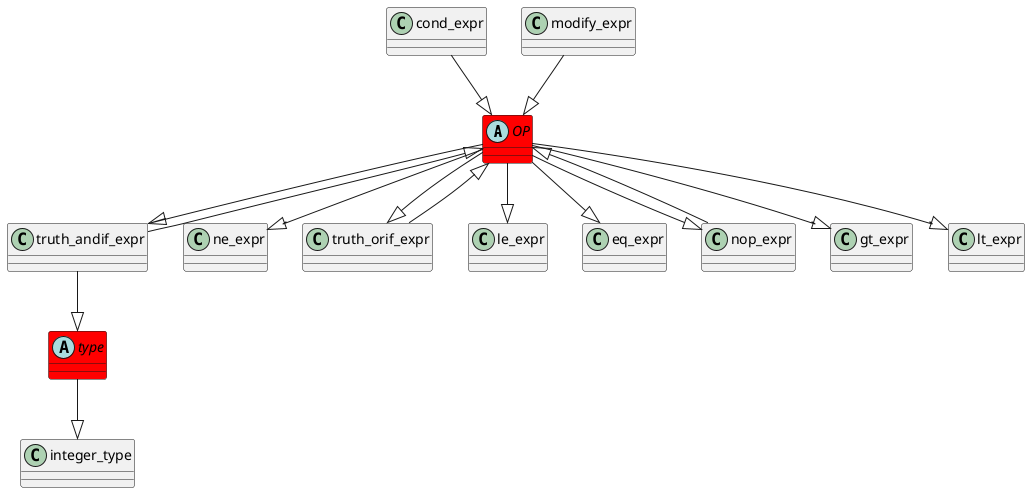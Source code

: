 @startuml
abstract class	OP	 #red	
OP	 --|> 	truth_andif_expr	
cond_expr	 --|> 	OP	
abstract class	type	 #red	
type	 --|> 	integer_type	
truth_andif_expr	 --|> 	type	
OP	 --|> 	ne_expr	
truth_andif_expr	 --|> 	OP	
OP	 --|> 	truth_orif_expr	
OP	 --|> 	le_expr	
modify_expr	 --|> 	OP	
OP	 --|> 	eq_expr	
nop_expr	 --|> 	OP	
OP	 --|> 	gt_expr	
OP	 --|> 	nop_expr	
truth_orif_expr	 --|> 	OP	
OP	 --|> 	lt_expr	
@enduml
